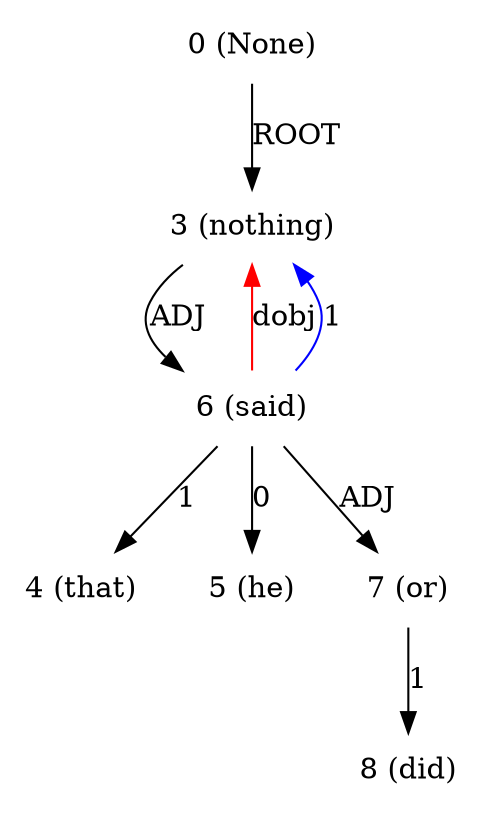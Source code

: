 digraph G{
edge [dir=forward]
node [shape=plaintext]

0 [label="0 (None)"]
0 -> 3 [label="ROOT"]
3 [label="3 (nothing)"]
3 -> 6 [label="ADJ"]
6 -> 3 [label="dobj", color="red"]
4 [label="4 (that)"]
5 [label="5 (he)"]
6 [label="6 (said)"]
6 -> 4 [label="1"]
6 -> 3 [label="1", color="blue"]
6 -> 5 [label="0"]
6 -> 7 [label="ADJ"]
7 [label="7 (or)"]
7 -> 8 [label="1"]
8 [label="8 (did)"]
}
